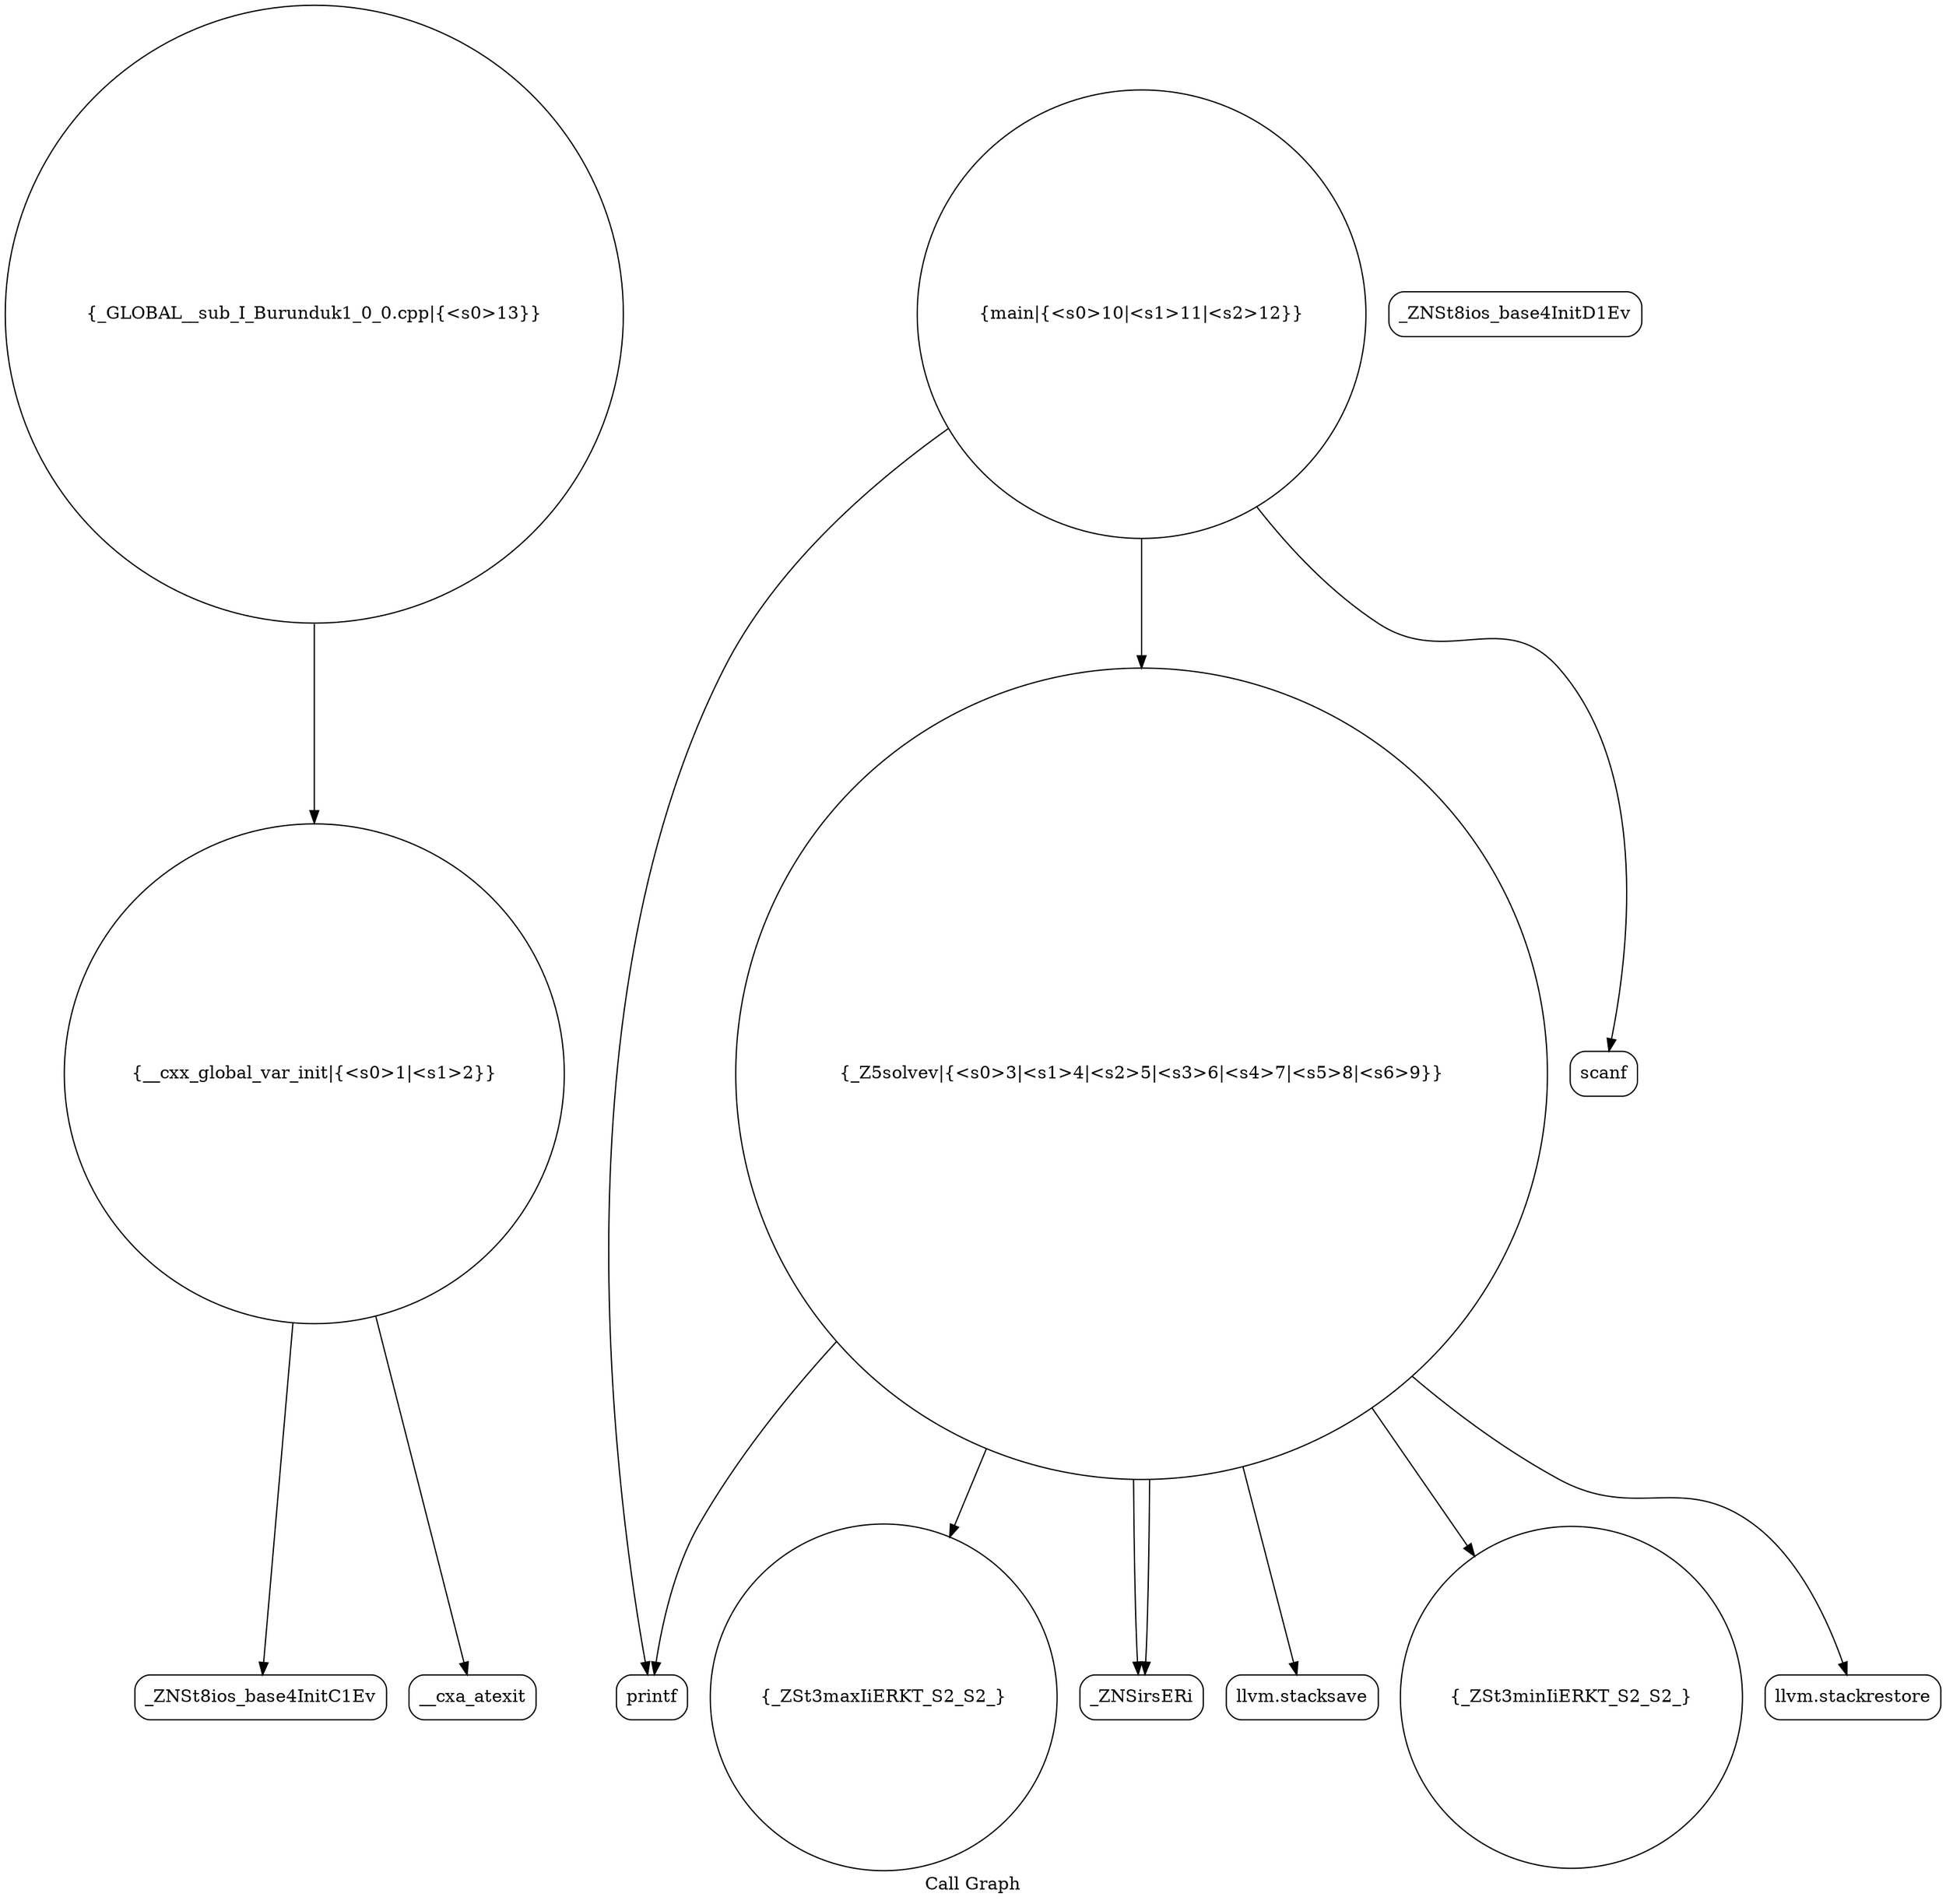 digraph "Call Graph" {
	label="Call Graph";

	Node0x55b4d5ef1b90 [shape=record,shape=circle,label="{__cxx_global_var_init|{<s0>1|<s1>2}}"];
	Node0x55b4d5ef1b90:s0 -> Node0x55b4d5ef2020[color=black];
	Node0x55b4d5ef1b90:s1 -> Node0x55b4d5ef2120[color=black];
	Node0x55b4d5ef2320 [shape=record,shape=circle,label="{_ZSt3maxIiERKT_S2_S2_}"];
	Node0x55b4d5ef20a0 [shape=record,shape=Mrecord,label="{_ZNSt8ios_base4InitD1Ev}"];
	Node0x55b4d5ef2420 [shape=record,shape=Mrecord,label="{printf}"];
	Node0x55b4d5ef21a0 [shape=record,shape=circle,label="{_Z5solvev|{<s0>3|<s1>4|<s2>5|<s3>6|<s4>7|<s5>8|<s6>9}}"];
	Node0x55b4d5ef21a0:s0 -> Node0x55b4d5ef2220[color=black];
	Node0x55b4d5ef21a0:s1 -> Node0x55b4d5ef22a0[color=black];
	Node0x55b4d5ef21a0:s2 -> Node0x55b4d5ef2220[color=black];
	Node0x55b4d5ef21a0:s3 -> Node0x55b4d5ef2320[color=black];
	Node0x55b4d5ef21a0:s4 -> Node0x55b4d5ef23a0[color=black];
	Node0x55b4d5ef21a0:s5 -> Node0x55b4d5ef2420[color=black];
	Node0x55b4d5ef21a0:s6 -> Node0x55b4d5ef24a0[color=black];
	Node0x55b4d5ef2520 [shape=record,shape=circle,label="{main|{<s0>10|<s1>11|<s2>12}}"];
	Node0x55b4d5ef2520:s0 -> Node0x55b4d5ef25a0[color=black];
	Node0x55b4d5ef2520:s1 -> Node0x55b4d5ef2420[color=black];
	Node0x55b4d5ef2520:s2 -> Node0x55b4d5ef21a0[color=black];
	Node0x55b4d5ef22a0 [shape=record,shape=Mrecord,label="{llvm.stacksave}"];
	Node0x55b4d5ef2620 [shape=record,shape=circle,label="{_GLOBAL__sub_I_Burunduk1_0_0.cpp|{<s0>13}}"];
	Node0x55b4d5ef2620:s0 -> Node0x55b4d5ef1b90[color=black];
	Node0x55b4d5ef2020 [shape=record,shape=Mrecord,label="{_ZNSt8ios_base4InitC1Ev}"];
	Node0x55b4d5ef23a0 [shape=record,shape=circle,label="{_ZSt3minIiERKT_S2_S2_}"];
	Node0x55b4d5ef2120 [shape=record,shape=Mrecord,label="{__cxa_atexit}"];
	Node0x55b4d5ef24a0 [shape=record,shape=Mrecord,label="{llvm.stackrestore}"];
	Node0x55b4d5ef2220 [shape=record,shape=Mrecord,label="{_ZNSirsERi}"];
	Node0x55b4d5ef25a0 [shape=record,shape=Mrecord,label="{scanf}"];
}
